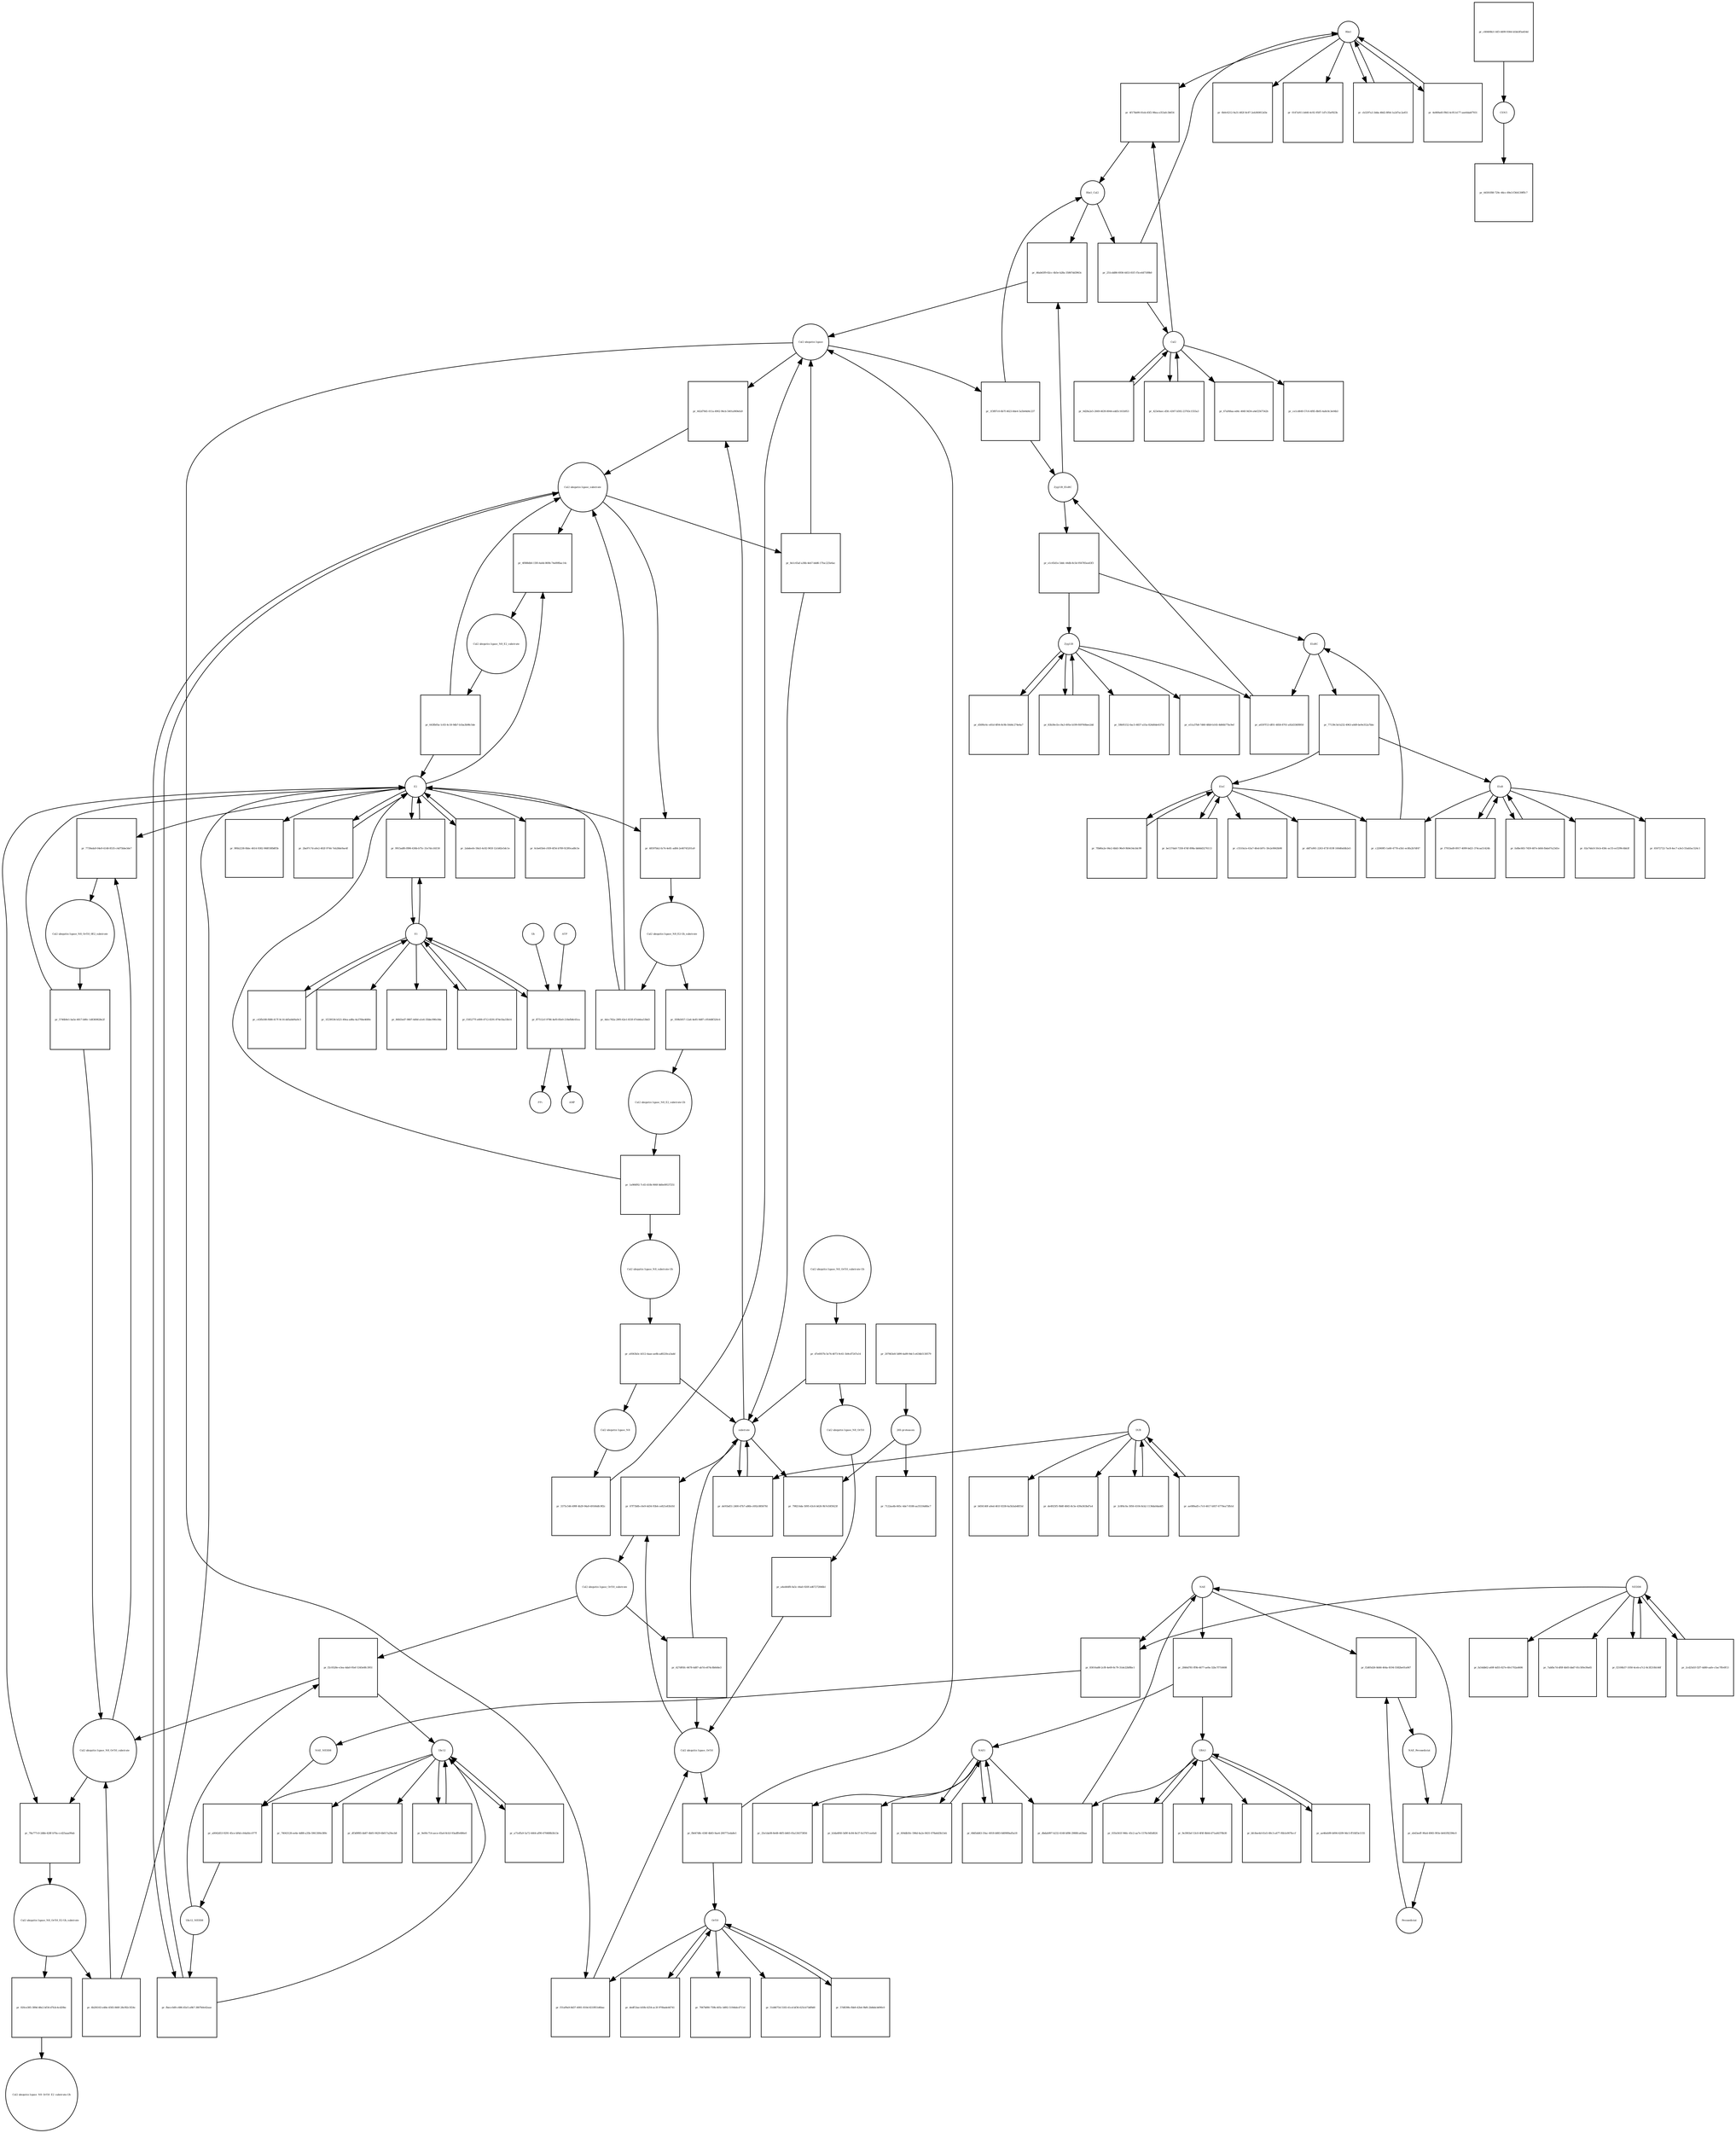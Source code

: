 strict digraph  {
Rbx1 [annotation="", bipartite=0, cls=macromolecule, fontsize=4, label=Rbx1, shape=circle];
"pr_4f17bb99-01eb-45f2-98ea-e353afc3b654" [annotation="", bipartite=1, cls=process, fontsize=4, label="pr_4f17bb99-01eb-45f2-98ea-e353afc3b654", shape=square];
Cul2 [annotation="", bipartite=0, cls=macromolecule, fontsize=4, label=Cul2, shape=circle];
Rbx1_Cul2 [annotation="", bipartite=0, cls=complex, fontsize=4, label=Rbx1_Cul2, shape=circle];
"Cul2 ubiquitin ligase_N8_Orf10_substrate" [annotation="", bipartite=0, cls=complex, fontsize=4, label="Cul2 ubiquitin ligase_N8_Orf10_substrate", shape=circle];
"pr_7739ada9-04e9-4148-8535-c4d75bbe3de7" [annotation="", bipartite=1, cls=process, fontsize=4, label="pr_7739ada9-04e9-4148-8535-c4d75bbe3de7", shape=square];
E2 [annotation="", bipartite=0, cls=macromolecule, fontsize=4, label=E2, shape=circle];
"Cul2 ubiquitin ligase_N8_Orf10_0E2_substrate" [annotation="", bipartite=0, cls=complex, fontsize=4, label="Cul2 ubiquitin ligase_N8_Orf10_0E2_substrate", shape=circle];
"Cul2 ubiquitin ligase_substrate" [annotation="", bipartite=0, cls=complex, fontsize=4, label="Cul2 ubiquitin ligase_substrate", shape=circle];
"pr_4f888db0-15f0-4a6d-869b-74e89fbac14c" [annotation="", bipartite=1, cls=process, fontsize=4, label="pr_4f888db0-15f0-4a6d-869b-74e89fbac14c", shape=square];
"Cul2 ubiquitin ligase_N8_E2_substrate" [annotation="", bipartite=0, cls=complex, fontsize=4, label="Cul2 ubiquitin ligase_N8_E2_substrate", shape=circle];
"Cul2 ubiquitin ligase_Orf10" [annotation="", bipartite=0, cls=complex, fontsize=4, label="Cul2 ubiquitin ligase_Orf10", shape=circle];
"pr_67f73bfb-c6e9-4d34-93b4-ce821e83b1fd" [annotation="", bipartite=1, cls=process, fontsize=4, label="pr_67f73bfb-c6e9-4d34-93b4-ce821e83b1fd", shape=square];
substrate [annotation="", bipartite=0, cls=macromolecule, fontsize=4, label=substrate, shape=circle];
"Cul2 ubiquitin ligase_Orf10_substrate" [annotation="", bipartite=0, cls=complex, fontsize=4, label="Cul2 ubiquitin ligase_Orf10_substrate", shape=circle];
"pr_f2c0528e-e3ea-4da0-95ef-5345e8fc3951" [annotation="", bipartite=1, cls=process, fontsize=4, label="pr_f2c0528e-e3ea-4da0-95ef-5345e8fc3951", shape=square];
Ubc12_NEDD8 [annotation="", bipartite=0, cls=complex, fontsize=4, label=Ubc12_NEDD8, shape=circle];
Ubc12 [annotation="", bipartite=0, cls=macromolecule, fontsize=4, label=Ubc12, shape=circle];
"pr_442d79d1-011a-4902-96cb-5401a969efa9" [annotation="", bipartite=1, cls=process, fontsize=4, label="pr_442d79d1-011a-4902-96cb-5401a969efa9", shape=square];
"Cul2 ubiquitin ligase" [annotation="", bipartite=0, cls=complex, fontsize=4, label="Cul2 ubiquitin ligase", shape=circle];
"pr_fbecc0d9-c686-45e5-a9b7-3807b0e42aae" [annotation="", bipartite=1, cls=process, fontsize=4, label="pr_fbecc0d9-c686-45e5-a9b7-3807b0e42aae", shape=square];
EloB [annotation="", bipartite=0, cls=macromolecule, fontsize=4, label=EloB, shape=circle];
"pr_c22069f5-1a60-4778-a5b1-ec8fa2b7df47" [annotation="", bipartite=1, cls=process, fontsize=4, label="pr_c22069f5-1a60-4778-a5b1-ec8fa2b7df47", shape=square];
EloC [annotation="", bipartite=0, cls=macromolecule, fontsize=4, label=EloC, shape=circle];
EloBC [annotation="", bipartite=0, cls=complex, fontsize=4, label=EloBC, shape=circle];
"pr_a6597f13-df01-4858-8701-a92d336f8950" [annotation="", bipartite=1, cls=process, fontsize=4, label="pr_a6597f13-df01-4858-8701-a92d336f8950", shape=square];
Zyg11B [annotation="", bipartite=0, cls=macromolecule, fontsize=4, label=Zyg11B, shape=circle];
Zyg11B_EloBC [annotation="", bipartite=0, cls=complex, fontsize=4, label=Zyg11B_EloBC, shape=circle];
"pr_46ab63f9-82cc-4b5e-b28a-35867dd3963c" [annotation="", bipartite=1, cls=process, fontsize=4, label="pr_46ab63f9-82cc-4b5e-b28a-35867dd3963c", shape=square];
NAE1 [annotation="", bipartite=0, cls=macromolecule, fontsize=4, label=NAE1, shape=circle];
"pr_dbdab997-b232-4148-bf86-2988fca63bae" [annotation="", bipartite=1, cls=process, fontsize=4, label="pr_dbdab997-b232-4148-bf86-2988fca63bae", shape=square];
UBA3 [annotation="", bipartite=0, cls=macromolecule, fontsize=4, label=UBA3, shape=circle];
NAE [annotation="", bipartite=0, cls=complex, fontsize=4, label=NAE, shape=circle];
"pr_f2d05d26-8d46-464a-8194-5582be01a067" [annotation="", bipartite=1, cls=process, fontsize=4, label="pr_f2d05d26-8d46-464a-8194-5582be01a067", shape=square];
Pevonedistat [annotation="", bipartite=0, cls="simple chemical", fontsize=4, label=Pevonedistat, shape=circle];
NAE_Pevonedistat [annotation="", bipartite=0, cls=complex, fontsize=4, label=NAE_Pevonedistat, shape=circle];
NEDD8 [annotation="", bipartite=0, cls=macromolecule, fontsize=4, label=NEDD8, shape=circle];
"pr_83016a88-2cf8-4e69-8c79-31de22bf8bc1" [annotation="", bipartite=1, cls=process, fontsize=4, label="pr_83016a88-2cf8-4e69-8c79-31de22bf8bc1", shape=square];
NAE_NEDD8 [annotation="", bipartite=0, cls=complex, fontsize=4, label=NAE_NEDD8, shape=circle];
"pr_f31af9a9-8d37-4081-810d-821f851d6bac" [annotation="", bipartite=1, cls=process, fontsize=4, label="pr_f31af9a9-8d37-4081-810d-821f851d6bac", shape=square];
Orf10 [annotation="", bipartite=0, cls=macromolecule, fontsize=4, label=Orf10, shape=circle];
"pr_a0042d53-9291-45ce-bf4d-c64afdcc077f" [annotation="", bipartite=1, cls=process, fontsize=4, label="pr_a0042d53-9291-45ce-bf4d-c64afdcc077f", shape=square];
"26S-proteasom" [annotation="", bipartite=0, cls=complex, fontsize=4, label="26S-proteasom", shape=circle];
"pr_7122aa4b-665c-4de7-8188-aa35334d6bc7" [annotation="", bipartite=1, cls=process, fontsize=4, label="pr_7122aa4b-665c-4de7-8188-aa35334d6bc7", shape=square];
CSN5 [annotation="", bipartite=0, cls=complex, fontsize=4, label=CSN5, shape=circle];
"pr_44591f88-729c-46cc-89e3-f364139fffc7" [annotation="", bipartite=1, cls=process, fontsize=4, label="pr_44591f88-729c-46cc-89e3-f364139fffc7", shape=square];
"pr_67af48aa-ed4c-466f-9d34-a4ef2567542b" [annotation="", bipartite=1, cls=process, fontsize=4, label="pr_67af48aa-ed4c-466f-9d34-a4ef2567542b", shape=square];
"pr_ce1cd649-57c6-4f85-8b05-4a8c8c3e04b3" [annotation="", bipartite=1, cls=process, fontsize=4, label="pr_ce1cd649-57c6-4f85-8b05-4a8c8c3e04b3", shape=square];
DUB [annotation="", bipartite=0, cls=macromolecule, fontsize=4, label=DUB, shape=circle];
"pr_b656140f-a0ed-461f-8338-6a5b3ab4855d" [annotation="", bipartite=1, cls=process, fontsize=4, label="pr_b656140f-a0ed-461f-8338-6a5b3ab4855d", shape=square];
"pr_de4925f5-9b8f-4845-8c5e-439a563bd7a4" [annotation="", bipartite=1, cls=process, fontsize=4, label="pr_de4925f5-9b8f-4845-8c5e-439a563bd7a4", shape=square];
E1 [annotation="", bipartite=0, cls=macromolecule, fontsize=4, label=E1, shape=circle];
"pr_1f239536-b521-49ea-ad8a-4a370be4680c" [annotation="", bipartite=1, cls=process, fontsize=4, label="pr_1f239536-b521-49ea-ad8a-4a370be4680c", shape=square];
"pr_86fd3ed7-9887-4d0d-a1e6-35bbc990c84e" [annotation="", bipartite=1, cls=process, fontsize=4, label="pr_86fd3ed7-9887-4d0d-a1e6-35bbc990c84e", shape=square];
"pr_6cbe65b4-c939-4f54-b789-923f0cad8c5e" [annotation="", bipartite=1, cls=process, fontsize=4, label="pr_6cbe65b4-c939-4f54-b789-923f0cad8c5e", shape=square];
"pr_9f6b2238-0bbc-4614-9382-968f18fb8f5b" [annotation="", bipartite=1, cls=process, fontsize=4, label="pr_9f6b2238-0bbc-4614-9382-968f18fb8f5b", shape=square];
"pr_02a74dc8-50cb-458c-ac55-ecf299c4bb3f" [annotation="", bipartite=1, cls=process, fontsize=4, label="pr_02a74dc8-50cb-458c-ac55-ecf299c4bb3f", shape=square];
"pr_65072722-7ac8-4ec7-a3e3-55ab5ac524c1" [annotation="", bipartite=1, cls=process, fontsize=4, label="pr_65072722-7ac8-4ec7-a3e3-55ab5ac524c1", shape=square];
"pr_c5510a1e-63a7-4fed-b97c-5fe2e9843b98" [annotation="", bipartite=1, cls=process, fontsize=4, label="pr_c5510a1e-63a7-4fed-b97c-5fe2e9843b98", shape=square];
"pr_ddf7a901-2263-473f-819f-160d0afdb2e5" [annotation="", bipartite=1, cls=process, fontsize=4, label="pr_ddf7a901-2263-473f-819f-160d0afdb2e5", shape=square];
"pr_25e1da08-8e68-46f5-b665-05a136373856" [annotation="", bipartite=1, cls=process, fontsize=4, label="pr_25e1da08-8e68-46f5-b665-05a136373856", shape=square];
"pr_b3da4f60-5d9f-4c84-8e37-fe3767cee0a6" [annotation="", bipartite=1, cls=process, fontsize=4, label="pr_b3da4f60-5d9f-4c84-8e37-fe3767cee0a6", shape=square];
"pr_fa54db62-a69f-4d55-827e-6fe1702a4606" [annotation="", bipartite=1, cls=process, fontsize=4, label="pr_fa54db62-a69f-4d55-827e-6fe1702a4606", shape=square];
"pr_7abfbc7d-df0f-4b05-bbd7-81c5f0e39a65" [annotation="", bipartite=1, cls=process, fontsize=4, label="pr_7abfbc7d-df0f-4b05-bbd7-81c5f0e39a65", shape=square];
"pr_7067bf80-759b-405c-b892-51944dcd711d" [annotation="", bipartite=1, cls=process, fontsize=4, label="pr_7067bf80-759b-405c-b892-51944dcd711d", shape=square];
"pr_51d46754-5183-41cd-bf36-625cb73df8d0" [annotation="", bipartite=1, cls=process, fontsize=4, label="pr_51d46754-5183-41cd-bf36-625cb73df8d0", shape=square];
"pr_6b0c6212-9a31-482f-8c87-2eb360812d3e" [annotation="", bipartite=1, cls=process, fontsize=4, label="pr_6b0c6212-9a31-482f-8c87-2eb360812d3e", shape=square];
"pr_0147a911-b440-4c92-9587-1d7c35ef923b" [annotation="", bipartite=1, cls=process, fontsize=4, label="pr_0147a911-b440-4c92-9587-1d7c35ef923b", shape=square];
"pr_9e3903ef-53c0-4f4f-8b0d-d71ad4378b30" [annotation="", bipartite=1, cls=process, fontsize=4, label="pr_9e3903ef-53c0-4f4f-8b0d-d71ad4378b30", shape=square];
"pr_bfc8ee4d-61e5-49c3-a477-f6b1e907bccf" [annotation="", bipartite=1, cls=process, fontsize=4, label="pr_bfc8ee4d-61e5-49c3-a477-f6b1e907bccf", shape=square];
"pr_74043128-ee6e-4d88-a35b-5961300e389c" [annotation="", bipartite=1, cls=process, fontsize=4, label="pr_74043128-ee6e-4d88-a35b-5961300e389c", shape=square];
"pr_df3d9f85-bb87-4b05-9429-6b017a29ecb8" [annotation="", bipartite=1, cls=process, fontsize=4, label="pr_df3d9f85-bb87-4b05-9429-6b017a29ecb8", shape=square];
"pr_59b95152-0ac5-4837-a55a-824d0de41f7d" [annotation="", bipartite=1, cls=process, fontsize=4, label="pr_59b95152-0ac5-4837-a55a-824d0de41f7d", shape=square];
"pr_e51a37b8-7d60-48b9-b165-8d66b77bc9ef" [annotation="", bipartite=1, cls=process, fontsize=4, label="pr_e51a37b8-7d60-48b9-b165-8d66b77bc9ef", shape=square];
"pr_798214da-5095-43c6-b626-9b7e50f3623f" [annotation="", bipartite=1, cls=process, fontsize=4, label="pr_798214da-5095-43c6-b626-9b7e50f3623f", shape=square];
"Cul2 ubiquitin ligase_N8_Orf10_E2-Ub_substrate" [annotation="", bipartite=0, cls=complex, fontsize=4, label="Cul2 ubiquitin ligase_N8_Orf10_E2-Ub_substrate", shape=circle];
"pr_6b2f4163-e48e-4583-840f-28cf82c5f24c" [annotation="", bipartite=1, cls=process, fontsize=4, label="pr_6b2f4163-e48e-4583-840f-28cf82c5f24c", shape=square];
"Cul2 ubiquitin ligase_N8_E2-Ub_substrate" [annotation="", bipartite=0, cls=complex, fontsize=4, label="Cul2 ubiquitin ligase_N8_E2-Ub_substrate", shape=circle];
"pr_4dcc782a-29f0-42e1-833f-67eb6ea53bd3" [annotation="", bipartite=1, cls=process, fontsize=4, label="pr_4dcc782a-29f0-42e1-833f-67eb6ea53bd3", shape=square];
"pr_de91bd51-2400-47b7-a86b-c692c88567fd" [annotation="", bipartite=1, cls=process, fontsize=4, label="pr_de91bd51-2400-47b7-a86b-c692c88567fd", shape=square];
"pr_251cdd86-6936-4453-81f1-f5ce447189b0" [annotation="", bipartite=1, cls=process, fontsize=4, label="pr_251cdd86-6936-4453-81f1-f5ce447189b0", shape=square];
"pr_5746b9e1-ba5e-4817-b80c-1d8369828e2f" [annotation="", bipartite=1, cls=process, fontsize=4, label="pr_5746b9e1-ba5e-4817-b80c-1d8369828e2f", shape=square];
"pr_643fb05a-1c83-4c18-9db7-b1ba3b98c5de" [annotation="", bipartite=1, cls=process, fontsize=4, label="pr_643fb05a-1c83-4c18-9db7-b1ba3b98c5de", shape=square];
"Cul2 ubiquitin ligase_N8_E2_substrate-Ub" [annotation="", bipartite=0, cls=complex, fontsize=4, label="Cul2 ubiquitin ligase_N8_E2_substrate-Ub", shape=circle];
"pr_1a906f92-7c45-410b-900f-8d0e09537251" [annotation="", bipartite=1, cls=process, fontsize=4, label="pr_1a906f92-7c45-410b-900f-8d0e09537251", shape=square];
"Cul2 ubiquitin ligase_N8_substrate-Ub" [annotation="", bipartite=0, cls=complex, fontsize=4, label="Cul2 ubiquitin ligase_N8_substrate-Ub", shape=circle];
"pr_1f3f87c0-6b7f-4623-8de4-5a5b44d4c237" [annotation="", bipartite=1, cls=process, fontsize=4, label="pr_1f3f87c0-6b7f-4623-8de4-5a5b44d4c237", shape=square];
"Cul2 ubiquitin ligase_N8" [annotation="", bipartite=0, cls=complex, fontsize=4, label="Cul2 ubiquitin ligase_N8", shape=circle];
"pr_3375c546-499f-4b29-94a9-49166dfc9f2c" [annotation="", bipartite=1, cls=process, fontsize=4, label="pr_3375c546-499f-4b29-94a9-49166dfc9f2c", shape=square];
"pr_fb647d8c-636f-4b83-9ae4-200771eda8e1" [annotation="", bipartite=1, cls=process, fontsize=4, label="pr_fb647d8c-636f-4b83-9ae4-200771eda8e1", shape=square];
"Cul2 ubiquitin ligase_N8_Orf10" [annotation="", bipartite=0, cls=complex, fontsize=4, label="Cul2 ubiquitin ligase_N8_Orf10", shape=circle];
"pr_a4ed44f8-0a5c-44a0-920f-ed67272846b1" [annotation="", bipartite=1, cls=process, fontsize=4, label="pr_a4ed44f8-0a5c-44a0-920f-ed67272846b1", shape=square];
"pr_427d95fc-6678-4d87-ab7d-e874c8b0d4e3" [annotation="", bipartite=1, cls=process, fontsize=4, label="pr_427d95fc-6678-4d87-ab7d-e874c8b0d4e3", shape=square];
"Cul2 ubiquitin ligase_N8_Orf10_substrate-Ub" [annotation="", bipartite=0, cls=complex, fontsize=4, label="Cul2 ubiquitin ligase_N8_Orf10_substrate-Ub", shape=circle];
"pr_d7e6937b-5e74-4073-9c61-1b9cd7247a14" [annotation="", bipartite=1, cls=process, fontsize=4, label="pr_d7e6937b-5e74-4073-9c61-1b9cd7247a14", shape=square];
"pr_8e1c65af-a36b-4eb7-bdd6-17fac225e6ac" [annotation="", bipartite=1, cls=process, fontsize=4, label="pr_8e1c65af-a36b-4eb7-bdd6-17fac225e6ac", shape=square];
"pr_a9363b3c-b512-4aae-ae8b-ad0220ca3add" [annotation="", bipartite=1, cls=process, fontsize=4, label="pr_a9363b3c-b512-4aae-ae8b-ad0220ca3add", shape=square];
"pr_77139c5d-b232-4963-a0d9-be9e352a7bbc" [annotation="", bipartite=1, cls=process, fontsize=4, label="pr_77139c5d-b232-4963-a0d9-be9e352a7bbc", shape=square];
"pr_e1c65d1e-5ddc-44db-8c5d-956785ea43f3" [annotation="", bipartite=1, cls=process, fontsize=4, label="pr_e1c65d1e-5ddc-44db-8c5d-956785ea43f3", shape=square];
"pr_2846d781-ff9b-4677-ae9a-32bc7f716608" [annotation="", bipartite=1, cls=process, fontsize=4, label="pr_2846d781-ff9b-4677-ae9a-32bc7f716608", shape=square];
"pr_eb43eeff-90a4-4965-993e-b641f82396c0" [annotation="", bipartite=1, cls=process, fontsize=4, label="pr_eb43eeff-90a4-4965-993e-b641f82396c0", shape=square];
"pr_207663e8-5d99-4a89-9dc5-e634b5130579" [annotation="", bipartite=1, cls=process, fontsize=4, label="pr_207663e8-5d99-4a89-9dc5-e634b5130579", shape=square];
"pr_c60400b3-14f3-4499-9364-b1bb3f5a454d" [annotation="", bipartite=1, cls=process, fontsize=4, label="pr_c60400b3-14f3-4499-9364-b1bb3f5a454d", shape=square];
"pr_0d28a2e5-2669-4639-8044-edd5c161b953" [annotation="", bipartite=1, cls=process, fontsize=4, label="pr_0d28a2e5-2669-4639-8044-edd5c161b953", shape=square];
"pr_2c8f4c0a-3056-4104-8cb2-1136da0dadd5" [annotation="", bipartite=1, cls=process, fontsize=4, label="pr_2c8f4c0a-3056-4104-8cb2-1136da0dadd5", shape=square];
"pr_f185277f-e809-4712-8291-874e1ba33b14" [annotation="", bipartite=1, cls=process, fontsize=4, label="pr_f185277f-e809-4712-8291-874e1ba33b14", shape=square];
"pr_2ba97c7d-a0e2-402f-9744-7eb28de9ae4f" [annotation="", bipartite=1, cls=process, fontsize=4, label="pr_2ba97c7d-a0e2-402f-9744-7eb28de9ae4f", shape=square];
"pr_f7933ad9-8917-4099-bd21-374caa51424b" [annotation="", bipartite=1, cls=process, fontsize=4, label="pr_f7933ad9-8917-4099-bd21-374caa51424b", shape=square];
"pr_7fb86a2e-04e2-4bb5-96e9-9b9e54e3dc99" [annotation="", bipartite=1, cls=process, fontsize=4, label="pr_7fb86a2e-04e2-4bb5-96e9-9b9e54e3dc99", shape=square];
"pr_604db50c-596d-4a2e-8431-078a6d3b13eb" [annotation="", bipartite=1, cls=process, fontsize=4, label="pr_604db50c-596d-4a2e-8431-078a6d3b13eb", shape=square];
"pr_f2100b37-1050-4ceb-a7c2-8c3f210b146f" [annotation="", bipartite=1, cls=process, fontsize=4, label="pr_f2100b37-1050-4ceb-a7c2-8c3f210b146f", shape=square];
"pr_57d839fe-fbb9-42b4-9bf6-2b8ddcb690c0" [annotation="", bipartite=1, cls=process, fontsize=4, label="pr_57d839fe-fbb9-42b4-9bf6-2b8ddcb690c0", shape=square];
"pr_cb3297a3-3dda-48d2-8f0d-1a2d7ac2a451" [annotation="", bipartite=1, cls=process, fontsize=4, label="pr_cb3297a3-3dda-48d2-8f0d-1a2d7ac2a451", shape=square];
"pr_ae46eb99-b094-4209-9dc5-ff1fdf3e1155" [annotation="", bipartite=1, cls=process, fontsize=4, label="pr_ae46eb99-b094-4209-9dc5-ff1fdf3e1155", shape=square];
"pr_9e00c714-aece-45a4-8cb3-93adffe686e0" [annotation="", bipartite=1, cls=process, fontsize=4, label="pr_9e00c714-aece-45a4-8cb3-93adffe686e0", shape=square];
"pr_d50f6c6c-e81d-4f04-8c9b-50d4c274e6a7" [annotation="", bipartite=1, cls=process, fontsize=4, label="pr_d50f6c6c-e81d-4f04-8c9b-50d4c274e6a7", shape=square];
"pr_423e0aec-d5fc-4307-b592-23763c1555a3" [annotation="", bipartite=1, cls=process, fontsize=4, label="pr_423e0aec-d5fc-4307-b592-23763c1555a3", shape=square];
"pr_ae089ad5-c7c0-4617-b937-6770ea73fb1d" [annotation="", bipartite=1, cls=process, fontsize=4, label="pr_ae089ad5-c7c0-4617-b937-6770ea73fb1d", shape=square];
"pr_c43fb188-f688-417f-9c16-dd5abbf4a9c3" [annotation="", bipartite=1, cls=process, fontsize=4, label="pr_c43fb188-f688-417f-9c16-dd5abbf4a9c3", shape=square];
"pr_2abdeefe-58a5-4c82-965f-12cb82e5dc1e" [annotation="", bipartite=1, cls=process, fontsize=4, label="pr_2abdeefe-58a5-4c82-965f-12cb82e5dc1e", shape=square];
"pr_fa8bc683-7459-487e-bfd4-fbda07a23d1e" [annotation="", bipartite=1, cls=process, fontsize=4, label="pr_fa8bc683-7459-487e-bfd4-fbda07a23d1e", shape=square];
"pr_be137da8-7358-47df-898a-bb8dd3276113" [annotation="", bipartite=1, cls=process, fontsize=4, label="pr_be137da8-7358-47df-898a-bb8dd3276113", shape=square];
"pr_68d5dd43-19ac-4018-b883-8d0989ad5a18" [annotation="", bipartite=1, cls=process, fontsize=4, label="pr_68d5dd43-19ac-4018-b883-8d0989ad5a18", shape=square];
"pr_2cd25d1f-f2f7-4d80-aafe-c5ac7ffe0f13" [annotation="", bipartite=1, cls=process, fontsize=4, label="pr_2cd25d1f-f2f7-4d80-aafe-c5ac7ffe0f13", shape=square];
"pr_dedf53ae-b50b-4254-ac3f-970bade46741" [annotation="", bipartite=1, cls=process, fontsize=4, label="pr_dedf53ae-b50b-4254-ac3f-970bade46741", shape=square];
"pr_4e869a6f-f9b5-4c95-b177-aee6dabf7931" [annotation="", bipartite=1, cls=process, fontsize=4, label="pr_4e869a6f-f9b5-4c95-b177-aee6dabf7931", shape=square];
"pr_035e561f-946c-45c2-aa7e-1576c9d5d824" [annotation="", bipartite=1, cls=process, fontsize=4, label="pr_035e561f-946c-45c2-aa7e-1576c9d5d824", shape=square];
"pr_a71effa9-5a72-4464-af90-470488b3b13e" [annotation="", bipartite=1, cls=process, fontsize=4, label="pr_a71effa9-5a72-4464-af90-470488b3b13e", shape=square];
"pr_83b30e1b-c9a3-495e-b199-f69760bee2dd" [annotation="", bipartite=1, cls=process, fontsize=4, label="pr_83b30e1b-c9a3-495e-b199-f69760bee2dd", shape=square];
"pr_ff7512cf-9786-4ef0-85e0-218efb8c65ca" [annotation="", bipartite=1, cls=process, fontsize=4, label="pr_ff7512cf-9786-4ef0-85e0-218efb8c65ca", shape=square];
Ub [annotation="", bipartite=0, cls="simple chemical", fontsize=4, label=Ub, shape=circle];
ATP [annotation="", bipartite=0, cls="simple chemical", fontsize=4, label=ATP, shape=circle];
AMP [annotation="", bipartite=0, cls="simple chemical", fontsize=4, label=AMP, shape=circle];
PPi [annotation="", bipartite=0, cls="simple chemical", fontsize=4, label=PPi, shape=circle];
"pr_9915adf6-f896-436b-b75c-31e7dccfd150" [annotation="", bipartite=1, cls=process, fontsize=4, label="pr_9915adf6-f896-436b-b75c-31e7dccfd150", shape=square];
"pr_78a777c0-2dbb-428f-b70a-ccd25aaa99ab" [annotation="", bipartite=1, cls=process, fontsize=4, label="pr_78a777c0-2dbb-428f-b70a-ccd25aaa99ab", shape=square];
"pr_48597bb2-fa74-4e81-ad84-2e40745201a9" [annotation="", bipartite=1, cls=process, fontsize=4, label="pr_48597bb2-fa74-4e81-ad84-2e40745201a9", shape=square];
"pr_939b5057-12a6-4e85-9d87-c95448f320c6" [annotation="", bipartite=1, cls=process, fontsize=4, label="pr_939b5057-12a6-4e85-9d87-c95448f320c6", shape=square];
"pr_020ce385-389d-48e2-bf34-d7b3c4cd20bc" [annotation="", bipartite=1, cls=process, fontsize=4, label="pr_020ce385-389d-48e2-bf34-d7b3c4cd20bc", shape=square];
"Cul2 ubiquitin ligase_N8_Orf10_E2_substrate-Ub" [annotation="", bipartite=0, cls=complex, fontsize=4, label="Cul2 ubiquitin ligase_N8_Orf10_E2_substrate-Ub", shape=circle];
Rbx1 -> "pr_4f17bb99-01eb-45f2-98ea-e353afc3b654"  [annotation="", interaction_type=consumption];
Rbx1 -> "pr_6b0c6212-9a31-482f-8c87-2eb360812d3e"  [annotation="", interaction_type=consumption];
Rbx1 -> "pr_0147a911-b440-4c92-9587-1d7c35ef923b"  [annotation="", interaction_type=consumption];
Rbx1 -> "pr_cb3297a3-3dda-48d2-8f0d-1a2d7ac2a451"  [annotation="", interaction_type=consumption];
Rbx1 -> "pr_4e869a6f-f9b5-4c95-b177-aee6dabf7931"  [annotation="", interaction_type=consumption];
"pr_4f17bb99-01eb-45f2-98ea-e353afc3b654" -> Rbx1_Cul2  [annotation="", interaction_type=production];
Cul2 -> "pr_4f17bb99-01eb-45f2-98ea-e353afc3b654"  [annotation="", interaction_type=consumption];
Cul2 -> "pr_67af48aa-ed4c-466f-9d34-a4ef2567542b"  [annotation="", interaction_type=consumption];
Cul2 -> "pr_ce1cd649-57c6-4f85-8b05-4a8c8c3e04b3"  [annotation="", interaction_type=consumption];
Cul2 -> "pr_0d28a2e5-2669-4639-8044-edd5c161b953"  [annotation="", interaction_type=consumption];
Cul2 -> "pr_423e0aec-d5fc-4307-b592-23763c1555a3"  [annotation="", interaction_type=consumption];
Rbx1_Cul2 -> "pr_46ab63f9-82cc-4b5e-b28a-35867dd3963c"  [annotation="", interaction_type=consumption];
Rbx1_Cul2 -> "pr_251cdd86-6936-4453-81f1-f5ce447189b0"  [annotation="", interaction_type=consumption];
"Cul2 ubiquitin ligase_N8_Orf10_substrate" -> "pr_7739ada9-04e9-4148-8535-c4d75bbe3de7"  [annotation="", interaction_type=consumption];
"Cul2 ubiquitin ligase_N8_Orf10_substrate" -> "pr_78a777c0-2dbb-428f-b70a-ccd25aaa99ab"  [annotation="", interaction_type=consumption];
"pr_7739ada9-04e9-4148-8535-c4d75bbe3de7" -> "Cul2 ubiquitin ligase_N8_Orf10_0E2_substrate"  [annotation="", interaction_type=production];
E2 -> "pr_7739ada9-04e9-4148-8535-c4d75bbe3de7"  [annotation="", interaction_type=consumption];
E2 -> "pr_4f888db0-15f0-4a6d-869b-74e89fbac14c"  [annotation="", interaction_type=consumption];
E2 -> "pr_6cbe65b4-c939-4f54-b789-923f0cad8c5e"  [annotation="", interaction_type=consumption];
E2 -> "pr_9f6b2238-0bbc-4614-9382-968f18fb8f5b"  [annotation="", interaction_type=consumption];
E2 -> "pr_2ba97c7d-a0e2-402f-9744-7eb28de9ae4f"  [annotation="", interaction_type=consumption];
E2 -> "pr_2abdeefe-58a5-4c82-965f-12cb82e5dc1e"  [annotation="", interaction_type=consumption];
E2 -> "pr_9915adf6-f896-436b-b75c-31e7dccfd150"  [annotation="", interaction_type=consumption];
E2 -> "pr_78a777c0-2dbb-428f-b70a-ccd25aaa99ab"  [annotation="", interaction_type=consumption];
E2 -> "pr_48597bb2-fa74-4e81-ad84-2e40745201a9"  [annotation="", interaction_type=consumption];
"Cul2 ubiquitin ligase_N8_Orf10_0E2_substrate" -> "pr_5746b9e1-ba5e-4817-b80c-1d8369828e2f"  [annotation="", interaction_type=consumption];
"Cul2 ubiquitin ligase_substrate" -> "pr_4f888db0-15f0-4a6d-869b-74e89fbac14c"  [annotation="", interaction_type=consumption];
"Cul2 ubiquitin ligase_substrate" -> "pr_fbecc0d9-c686-45e5-a9b7-3807b0e42aae"  [annotation="", interaction_type=consumption];
"Cul2 ubiquitin ligase_substrate" -> "pr_8e1c65af-a36b-4eb7-bdd6-17fac225e6ac"  [annotation="", interaction_type=consumption];
"Cul2 ubiquitin ligase_substrate" -> "pr_48597bb2-fa74-4e81-ad84-2e40745201a9"  [annotation="", interaction_type=consumption];
"pr_4f888db0-15f0-4a6d-869b-74e89fbac14c" -> "Cul2 ubiquitin ligase_N8_E2_substrate"  [annotation="", interaction_type=production];
"Cul2 ubiquitin ligase_N8_E2_substrate" -> "pr_643fb05a-1c83-4c18-9db7-b1ba3b98c5de"  [annotation="", interaction_type=consumption];
"Cul2 ubiquitin ligase_Orf10" -> "pr_67f73bfb-c6e9-4d34-93b4-ce821e83b1fd"  [annotation="", interaction_type=consumption];
"Cul2 ubiquitin ligase_Orf10" -> "pr_fb647d8c-636f-4b83-9ae4-200771eda8e1"  [annotation="", interaction_type=consumption];
"pr_67f73bfb-c6e9-4d34-93b4-ce821e83b1fd" -> "Cul2 ubiquitin ligase_Orf10_substrate"  [annotation="", interaction_type=production];
substrate -> "pr_67f73bfb-c6e9-4d34-93b4-ce821e83b1fd"  [annotation="", interaction_type=consumption];
substrate -> "pr_442d79d1-011a-4902-96cb-5401a969efa9"  [annotation="", interaction_type=consumption];
substrate -> "pr_798214da-5095-43c6-b626-9b7e50f3623f"  [annotation="", interaction_type=consumption];
substrate -> "pr_de91bd51-2400-47b7-a86b-c692c88567fd"  [annotation="", interaction_type=consumption];
"Cul2 ubiquitin ligase_Orf10_substrate" -> "pr_f2c0528e-e3ea-4da0-95ef-5345e8fc3951"  [annotation="", interaction_type=consumption];
"Cul2 ubiquitin ligase_Orf10_substrate" -> "pr_427d95fc-6678-4d87-ab7d-e874c8b0d4e3"  [annotation="", interaction_type=consumption];
"pr_f2c0528e-e3ea-4da0-95ef-5345e8fc3951" -> "Cul2 ubiquitin ligase_N8_Orf10_substrate"  [annotation="", interaction_type=production];
"pr_f2c0528e-e3ea-4da0-95ef-5345e8fc3951" -> Ubc12  [annotation="", interaction_type=production];
Ubc12_NEDD8 -> "pr_f2c0528e-e3ea-4da0-95ef-5345e8fc3951"  [annotation="", interaction_type=consumption];
Ubc12_NEDD8 -> "pr_fbecc0d9-c686-45e5-a9b7-3807b0e42aae"  [annotation="", interaction_type=consumption];
Ubc12 -> "pr_a0042d53-9291-45ce-bf4d-c64afdcc077f"  [annotation="", interaction_type=consumption];
Ubc12 -> "pr_74043128-ee6e-4d88-a35b-5961300e389c"  [annotation="", interaction_type=consumption];
Ubc12 -> "pr_df3d9f85-bb87-4b05-9429-6b017a29ecb8"  [annotation="", interaction_type=consumption];
Ubc12 -> "pr_9e00c714-aece-45a4-8cb3-93adffe686e0"  [annotation="", interaction_type=consumption];
Ubc12 -> "pr_a71effa9-5a72-4464-af90-470488b3b13e"  [annotation="", interaction_type=consumption];
"pr_442d79d1-011a-4902-96cb-5401a969efa9" -> "Cul2 ubiquitin ligase_substrate"  [annotation="", interaction_type=production];
"Cul2 ubiquitin ligase" -> "pr_442d79d1-011a-4902-96cb-5401a969efa9"  [annotation="", interaction_type=consumption];
"Cul2 ubiquitin ligase" -> "pr_f31af9a9-8d37-4081-810d-821f851d6bac"  [annotation="", interaction_type=consumption];
"Cul2 ubiquitin ligase" -> "pr_1f3f87c0-6b7f-4623-8de4-5a5b44d4c237"  [annotation="", interaction_type=consumption];
"pr_fbecc0d9-c686-45e5-a9b7-3807b0e42aae" -> "Cul2 ubiquitin ligase_substrate"  [annotation="", interaction_type=production];
"pr_fbecc0d9-c686-45e5-a9b7-3807b0e42aae" -> Ubc12  [annotation="", interaction_type=production];
EloB -> "pr_c22069f5-1a60-4778-a5b1-ec8fa2b7df47"  [annotation="", interaction_type=consumption];
EloB -> "pr_02a74dc8-50cb-458c-ac55-ecf299c4bb3f"  [annotation="", interaction_type=consumption];
EloB -> "pr_65072722-7ac8-4ec7-a3e3-55ab5ac524c1"  [annotation="", interaction_type=consumption];
EloB -> "pr_f7933ad9-8917-4099-bd21-374caa51424b"  [annotation="", interaction_type=consumption];
EloB -> "pr_fa8bc683-7459-487e-bfd4-fbda07a23d1e"  [annotation="", interaction_type=consumption];
"pr_c22069f5-1a60-4778-a5b1-ec8fa2b7df47" -> EloBC  [annotation="", interaction_type=production];
EloC -> "pr_c22069f5-1a60-4778-a5b1-ec8fa2b7df47"  [annotation="", interaction_type=consumption];
EloC -> "pr_c5510a1e-63a7-4fed-b97c-5fe2e9843b98"  [annotation="", interaction_type=consumption];
EloC -> "pr_ddf7a901-2263-473f-819f-160d0afdb2e5"  [annotation="", interaction_type=consumption];
EloC -> "pr_7fb86a2e-04e2-4bb5-96e9-9b9e54e3dc99"  [annotation="", interaction_type=consumption];
EloC -> "pr_be137da8-7358-47df-898a-bb8dd3276113"  [annotation="", interaction_type=consumption];
EloBC -> "pr_a6597f13-df01-4858-8701-a92d336f8950"  [annotation="", interaction_type=consumption];
EloBC -> "pr_77139c5d-b232-4963-a0d9-be9e352a7bbc"  [annotation="", interaction_type=consumption];
"pr_a6597f13-df01-4858-8701-a92d336f8950" -> Zyg11B_EloBC  [annotation="", interaction_type=production];
Zyg11B -> "pr_a6597f13-df01-4858-8701-a92d336f8950"  [annotation="", interaction_type=consumption];
Zyg11B -> "pr_59b95152-0ac5-4837-a55a-824d0de41f7d"  [annotation="", interaction_type=consumption];
Zyg11B -> "pr_e51a37b8-7d60-48b9-b165-8d66b77bc9ef"  [annotation="", interaction_type=consumption];
Zyg11B -> "pr_d50f6c6c-e81d-4f04-8c9b-50d4c274e6a7"  [annotation="", interaction_type=consumption];
Zyg11B -> "pr_83b30e1b-c9a3-495e-b199-f69760bee2dd"  [annotation="", interaction_type=consumption];
Zyg11B_EloBC -> "pr_46ab63f9-82cc-4b5e-b28a-35867dd3963c"  [annotation="", interaction_type=consumption];
Zyg11B_EloBC -> "pr_e1c65d1e-5ddc-44db-8c5d-956785ea43f3"  [annotation="", interaction_type=consumption];
"pr_46ab63f9-82cc-4b5e-b28a-35867dd3963c" -> "Cul2 ubiquitin ligase"  [annotation="", interaction_type=production];
NAE1 -> "pr_dbdab997-b232-4148-bf86-2988fca63bae"  [annotation="", interaction_type=consumption];
NAE1 -> "pr_25e1da08-8e68-46f5-b665-05a136373856"  [annotation="", interaction_type=consumption];
NAE1 -> "pr_b3da4f60-5d9f-4c84-8e37-fe3767cee0a6"  [annotation="", interaction_type=consumption];
NAE1 -> "pr_604db50c-596d-4a2e-8431-078a6d3b13eb"  [annotation="", interaction_type=consumption];
NAE1 -> "pr_68d5dd43-19ac-4018-b883-8d0989ad5a18"  [annotation="", interaction_type=consumption];
"pr_dbdab997-b232-4148-bf86-2988fca63bae" -> NAE  [annotation="", interaction_type=production];
UBA3 -> "pr_dbdab997-b232-4148-bf86-2988fca63bae"  [annotation="", interaction_type=consumption];
UBA3 -> "pr_9e3903ef-53c0-4f4f-8b0d-d71ad4378b30"  [annotation="", interaction_type=consumption];
UBA3 -> "pr_bfc8ee4d-61e5-49c3-a477-f6b1e907bccf"  [annotation="", interaction_type=consumption];
UBA3 -> "pr_ae46eb99-b094-4209-9dc5-ff1fdf3e1155"  [annotation="", interaction_type=consumption];
UBA3 -> "pr_035e561f-946c-45c2-aa7e-1576c9d5d824"  [annotation="", interaction_type=consumption];
NAE -> "pr_f2d05d26-8d46-464a-8194-5582be01a067"  [annotation="", interaction_type=consumption];
NAE -> "pr_83016a88-2cf8-4e69-8c79-31de22bf8bc1"  [annotation="", interaction_type=consumption];
NAE -> "pr_2846d781-ff9b-4677-ae9a-32bc7f716608"  [annotation="", interaction_type=consumption];
"pr_f2d05d26-8d46-464a-8194-5582be01a067" -> NAE_Pevonedistat  [annotation="", interaction_type=production];
Pevonedistat -> "pr_f2d05d26-8d46-464a-8194-5582be01a067"  [annotation="", interaction_type=consumption];
NAE_Pevonedistat -> "pr_eb43eeff-90a4-4965-993e-b641f82396c0"  [annotation="", interaction_type=consumption];
NEDD8 -> "pr_83016a88-2cf8-4e69-8c79-31de22bf8bc1"  [annotation="", interaction_type=consumption];
NEDD8 -> "pr_fa54db62-a69f-4d55-827e-6fe1702a4606"  [annotation="", interaction_type=consumption];
NEDD8 -> "pr_7abfbc7d-df0f-4b05-bbd7-81c5f0e39a65"  [annotation="", interaction_type=consumption];
NEDD8 -> "pr_f2100b37-1050-4ceb-a7c2-8c3f210b146f"  [annotation="", interaction_type=consumption];
NEDD8 -> "pr_2cd25d1f-f2f7-4d80-aafe-c5ac7ffe0f13"  [annotation="", interaction_type=consumption];
"pr_83016a88-2cf8-4e69-8c79-31de22bf8bc1" -> NAE_NEDD8  [annotation="", interaction_type=production];
NAE_NEDD8 -> "pr_a0042d53-9291-45ce-bf4d-c64afdcc077f"  [annotation="", interaction_type=consumption];
"pr_f31af9a9-8d37-4081-810d-821f851d6bac" -> "Cul2 ubiquitin ligase_Orf10"  [annotation="", interaction_type=production];
Orf10 -> "pr_f31af9a9-8d37-4081-810d-821f851d6bac"  [annotation="", interaction_type=consumption];
Orf10 -> "pr_7067bf80-759b-405c-b892-51944dcd711d"  [annotation="", interaction_type=consumption];
Orf10 -> "pr_51d46754-5183-41cd-bf36-625cb73df8d0"  [annotation="", interaction_type=consumption];
Orf10 -> "pr_57d839fe-fbb9-42b4-9bf6-2b8ddcb690c0"  [annotation="", interaction_type=consumption];
Orf10 -> "pr_dedf53ae-b50b-4254-ac3f-970bade46741"  [annotation="", interaction_type=consumption];
"pr_a0042d53-9291-45ce-bf4d-c64afdcc077f" -> Ubc12_NEDD8  [annotation="", interaction_type=production];
"26S-proteasom" -> "pr_7122aa4b-665c-4de7-8188-aa35334d6bc7"  [annotation="", interaction_type=consumption];
"26S-proteasom" -> "pr_798214da-5095-43c6-b626-9b7e50f3623f"  [annotation="", interaction_type=catalysis];
CSN5 -> "pr_44591f88-729c-46cc-89e3-f364139fffc7"  [annotation="", interaction_type=consumption];
DUB -> "pr_b656140f-a0ed-461f-8338-6a5b3ab4855d"  [annotation="", interaction_type=consumption];
DUB -> "pr_de4925f5-9b8f-4845-8c5e-439a563bd7a4"  [annotation="", interaction_type=consumption];
DUB -> "pr_de91bd51-2400-47b7-a86b-c692c88567fd"  [annotation="", interaction_type=catalysis];
DUB -> "pr_2c8f4c0a-3056-4104-8cb2-1136da0dadd5"  [annotation="", interaction_type=consumption];
DUB -> "pr_ae089ad5-c7c0-4617-b937-6770ea73fb1d"  [annotation="", interaction_type=consumption];
E1 -> "pr_1f239536-b521-49ea-ad8a-4a370be4680c"  [annotation="", interaction_type=consumption];
E1 -> "pr_86fd3ed7-9887-4d0d-a1e6-35bbc990c84e"  [annotation="", interaction_type=consumption];
E1 -> "pr_f185277f-e809-4712-8291-874e1ba33b14"  [annotation="", interaction_type=consumption];
E1 -> "pr_c43fb188-f688-417f-9c16-dd5abbf4a9c3"  [annotation="", interaction_type=consumption];
E1 -> "pr_ff7512cf-9786-4ef0-85e0-218efb8c65ca"  [annotation="", interaction_type=consumption];
E1 -> "pr_9915adf6-f896-436b-b75c-31e7dccfd150"  [annotation="", interaction_type=consumption];
"Cul2 ubiquitin ligase_N8_Orf10_E2-Ub_substrate" -> "pr_6b2f4163-e48e-4583-840f-28cf82c5f24c"  [annotation="", interaction_type=consumption];
"Cul2 ubiquitin ligase_N8_Orf10_E2-Ub_substrate" -> "pr_020ce385-389d-48e2-bf34-d7b3c4cd20bc"  [annotation="", interaction_type=consumption];
"pr_6b2f4163-e48e-4583-840f-28cf82c5f24c" -> "Cul2 ubiquitin ligase_N8_Orf10_substrate"  [annotation="", interaction_type=production];
"pr_6b2f4163-e48e-4583-840f-28cf82c5f24c" -> E2  [annotation="", interaction_type=production];
"Cul2 ubiquitin ligase_N8_E2-Ub_substrate" -> "pr_4dcc782a-29f0-42e1-833f-67eb6ea53bd3"  [annotation="", interaction_type=consumption];
"Cul2 ubiquitin ligase_N8_E2-Ub_substrate" -> "pr_939b5057-12a6-4e85-9d87-c95448f320c6"  [annotation="", interaction_type=consumption];
"pr_4dcc782a-29f0-42e1-833f-67eb6ea53bd3" -> "Cul2 ubiquitin ligase_substrate"  [annotation="", interaction_type=production];
"pr_4dcc782a-29f0-42e1-833f-67eb6ea53bd3" -> E2  [annotation="", interaction_type=production];
"pr_de91bd51-2400-47b7-a86b-c692c88567fd" -> substrate  [annotation="", interaction_type=production];
"pr_251cdd86-6936-4453-81f1-f5ce447189b0" -> Cul2  [annotation="", interaction_type=production];
"pr_251cdd86-6936-4453-81f1-f5ce447189b0" -> Rbx1  [annotation="", interaction_type=production];
"pr_5746b9e1-ba5e-4817-b80c-1d8369828e2f" -> "Cul2 ubiquitin ligase_N8_Orf10_substrate"  [annotation="", interaction_type=production];
"pr_5746b9e1-ba5e-4817-b80c-1d8369828e2f" -> E2  [annotation="", interaction_type=production];
"pr_643fb05a-1c83-4c18-9db7-b1ba3b98c5de" -> E2  [annotation="", interaction_type=production];
"pr_643fb05a-1c83-4c18-9db7-b1ba3b98c5de" -> "Cul2 ubiquitin ligase_substrate"  [annotation="", interaction_type=production];
"Cul2 ubiquitin ligase_N8_E2_substrate-Ub" -> "pr_1a906f92-7c45-410b-900f-8d0e09537251"  [annotation="", interaction_type=consumption];
"pr_1a906f92-7c45-410b-900f-8d0e09537251" -> "Cul2 ubiquitin ligase_N8_substrate-Ub"  [annotation="", interaction_type=production];
"pr_1a906f92-7c45-410b-900f-8d0e09537251" -> E2  [annotation="", interaction_type=production];
"Cul2 ubiquitin ligase_N8_substrate-Ub" -> "pr_a9363b3c-b512-4aae-ae8b-ad0220ca3add"  [annotation="", interaction_type=consumption];
"pr_1f3f87c0-6b7f-4623-8de4-5a5b44d4c237" -> Rbx1_Cul2  [annotation="", interaction_type=production];
"pr_1f3f87c0-6b7f-4623-8de4-5a5b44d4c237" -> Zyg11B_EloBC  [annotation="", interaction_type=production];
"Cul2 ubiquitin ligase_N8" -> "pr_3375c546-499f-4b29-94a9-49166dfc9f2c"  [annotation="", interaction_type=consumption];
"pr_3375c546-499f-4b29-94a9-49166dfc9f2c" -> "Cul2 ubiquitin ligase"  [annotation="", interaction_type=production];
"pr_fb647d8c-636f-4b83-9ae4-200771eda8e1" -> Orf10  [annotation="", interaction_type=production];
"pr_fb647d8c-636f-4b83-9ae4-200771eda8e1" -> "Cul2 ubiquitin ligase"  [annotation="", interaction_type=production];
"Cul2 ubiquitin ligase_N8_Orf10" -> "pr_a4ed44f8-0a5c-44a0-920f-ed67272846b1"  [annotation="", interaction_type=consumption];
"pr_a4ed44f8-0a5c-44a0-920f-ed67272846b1" -> "Cul2 ubiquitin ligase_Orf10"  [annotation="", interaction_type=production];
"pr_427d95fc-6678-4d87-ab7d-e874c8b0d4e3" -> "Cul2 ubiquitin ligase_Orf10"  [annotation="", interaction_type=production];
"pr_427d95fc-6678-4d87-ab7d-e874c8b0d4e3" -> substrate  [annotation="", interaction_type=production];
"Cul2 ubiquitin ligase_N8_Orf10_substrate-Ub" -> "pr_d7e6937b-5e74-4073-9c61-1b9cd7247a14"  [annotation="", interaction_type=consumption];
"pr_d7e6937b-5e74-4073-9c61-1b9cd7247a14" -> "Cul2 ubiquitin ligase_N8_Orf10"  [annotation="", interaction_type=production];
"pr_d7e6937b-5e74-4073-9c61-1b9cd7247a14" -> substrate  [annotation="", interaction_type=production];
"pr_8e1c65af-a36b-4eb7-bdd6-17fac225e6ac" -> "Cul2 ubiquitin ligase"  [annotation="", interaction_type=production];
"pr_8e1c65af-a36b-4eb7-bdd6-17fac225e6ac" -> substrate  [annotation="", interaction_type=production];
"pr_a9363b3c-b512-4aae-ae8b-ad0220ca3add" -> "Cul2 ubiquitin ligase_N8"  [annotation="", interaction_type=production];
"pr_a9363b3c-b512-4aae-ae8b-ad0220ca3add" -> substrate  [annotation="", interaction_type=production];
"pr_77139c5d-b232-4963-a0d9-be9e352a7bbc" -> EloB  [annotation="", interaction_type=production];
"pr_77139c5d-b232-4963-a0d9-be9e352a7bbc" -> EloC  [annotation="", interaction_type=production];
"pr_e1c65d1e-5ddc-44db-8c5d-956785ea43f3" -> EloBC  [annotation="", interaction_type=production];
"pr_e1c65d1e-5ddc-44db-8c5d-956785ea43f3" -> Zyg11B  [annotation="", interaction_type=production];
"pr_2846d781-ff9b-4677-ae9a-32bc7f716608" -> NAE1  [annotation="", interaction_type=production];
"pr_2846d781-ff9b-4677-ae9a-32bc7f716608" -> UBA3  [annotation="", interaction_type=production];
"pr_eb43eeff-90a4-4965-993e-b641f82396c0" -> Pevonedistat  [annotation="", interaction_type=production];
"pr_eb43eeff-90a4-4965-993e-b641f82396c0" -> NAE  [annotation="", interaction_type=production];
"pr_207663e8-5d99-4a89-9dc5-e634b5130579" -> "26S-proteasom"  [annotation="", interaction_type=production];
"pr_c60400b3-14f3-4499-9364-b1bb3f5a454d" -> CSN5  [annotation="", interaction_type=production];
"pr_0d28a2e5-2669-4639-8044-edd5c161b953" -> Cul2  [annotation="", interaction_type=production];
"pr_2c8f4c0a-3056-4104-8cb2-1136da0dadd5" -> DUB  [annotation="", interaction_type=production];
"pr_f185277f-e809-4712-8291-874e1ba33b14" -> E1  [annotation="", interaction_type=production];
"pr_2ba97c7d-a0e2-402f-9744-7eb28de9ae4f" -> E2  [annotation="", interaction_type=production];
"pr_f7933ad9-8917-4099-bd21-374caa51424b" -> EloB  [annotation="", interaction_type=production];
"pr_7fb86a2e-04e2-4bb5-96e9-9b9e54e3dc99" -> EloC  [annotation="", interaction_type=production];
"pr_604db50c-596d-4a2e-8431-078a6d3b13eb" -> NAE1  [annotation="", interaction_type=production];
"pr_f2100b37-1050-4ceb-a7c2-8c3f210b146f" -> NEDD8  [annotation="", interaction_type=production];
"pr_57d839fe-fbb9-42b4-9bf6-2b8ddcb690c0" -> Orf10  [annotation="", interaction_type=production];
"pr_cb3297a3-3dda-48d2-8f0d-1a2d7ac2a451" -> Rbx1  [annotation="", interaction_type=production];
"pr_ae46eb99-b094-4209-9dc5-ff1fdf3e1155" -> UBA3  [annotation="", interaction_type=production];
"pr_9e00c714-aece-45a4-8cb3-93adffe686e0" -> Ubc12  [annotation="", interaction_type=production];
"pr_d50f6c6c-e81d-4f04-8c9b-50d4c274e6a7" -> Zyg11B  [annotation="", interaction_type=production];
"pr_423e0aec-d5fc-4307-b592-23763c1555a3" -> Cul2  [annotation="", interaction_type=production];
"pr_ae089ad5-c7c0-4617-b937-6770ea73fb1d" -> DUB  [annotation="", interaction_type=production];
"pr_c43fb188-f688-417f-9c16-dd5abbf4a9c3" -> E1  [annotation="", interaction_type=production];
"pr_2abdeefe-58a5-4c82-965f-12cb82e5dc1e" -> E2  [annotation="", interaction_type=production];
"pr_fa8bc683-7459-487e-bfd4-fbda07a23d1e" -> EloB  [annotation="", interaction_type=production];
"pr_be137da8-7358-47df-898a-bb8dd3276113" -> EloC  [annotation="", interaction_type=production];
"pr_68d5dd43-19ac-4018-b883-8d0989ad5a18" -> NAE1  [annotation="", interaction_type=production];
"pr_2cd25d1f-f2f7-4d80-aafe-c5ac7ffe0f13" -> NEDD8  [annotation="", interaction_type=production];
"pr_dedf53ae-b50b-4254-ac3f-970bade46741" -> Orf10  [annotation="", interaction_type=production];
"pr_4e869a6f-f9b5-4c95-b177-aee6dabf7931" -> Rbx1  [annotation="", interaction_type=production];
"pr_035e561f-946c-45c2-aa7e-1576c9d5d824" -> UBA3  [annotation="", interaction_type=production];
"pr_a71effa9-5a72-4464-af90-470488b3b13e" -> Ubc12  [annotation="", interaction_type=production];
"pr_83b30e1b-c9a3-495e-b199-f69760bee2dd" -> Zyg11B  [annotation="", interaction_type=production];
"pr_ff7512cf-9786-4ef0-85e0-218efb8c65ca" -> E1  [annotation="", interaction_type=production];
"pr_ff7512cf-9786-4ef0-85e0-218efb8c65ca" -> AMP  [annotation="", interaction_type=production];
"pr_ff7512cf-9786-4ef0-85e0-218efb8c65ca" -> PPi  [annotation="", interaction_type=production];
Ub -> "pr_ff7512cf-9786-4ef0-85e0-218efb8c65ca"  [annotation="", interaction_type=consumption];
ATP -> "pr_ff7512cf-9786-4ef0-85e0-218efb8c65ca"  [annotation="", interaction_type=consumption];
"pr_9915adf6-f896-436b-b75c-31e7dccfd150" -> E2  [annotation="", interaction_type=production];
"pr_9915adf6-f896-436b-b75c-31e7dccfd150" -> E1  [annotation="", interaction_type=production];
"pr_78a777c0-2dbb-428f-b70a-ccd25aaa99ab" -> "Cul2 ubiquitin ligase_N8_Orf10_E2-Ub_substrate"  [annotation="", interaction_type=production];
"pr_48597bb2-fa74-4e81-ad84-2e40745201a9" -> "Cul2 ubiquitin ligase_N8_E2-Ub_substrate"  [annotation="", interaction_type=production];
"pr_939b5057-12a6-4e85-9d87-c95448f320c6" -> "Cul2 ubiquitin ligase_N8_E2_substrate-Ub"  [annotation="", interaction_type=production];
"pr_020ce385-389d-48e2-bf34-d7b3c4cd20bc" -> "Cul2 ubiquitin ligase_N8_Orf10_E2_substrate-Ub"  [annotation="", interaction_type=production];
}
